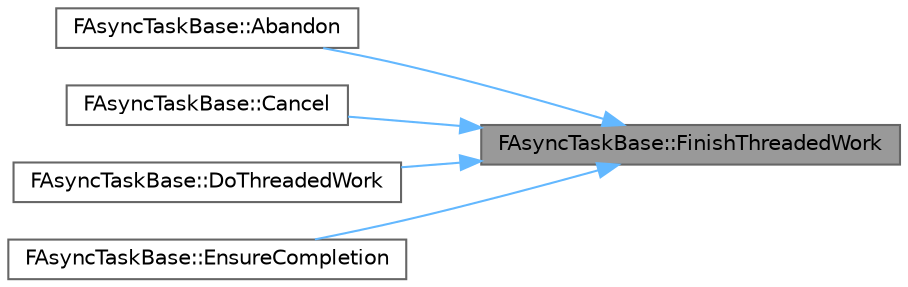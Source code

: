 digraph "FAsyncTaskBase::FinishThreadedWork"
{
 // INTERACTIVE_SVG=YES
 // LATEX_PDF_SIZE
  bgcolor="transparent";
  edge [fontname=Helvetica,fontsize=10,labelfontname=Helvetica,labelfontsize=10];
  node [fontname=Helvetica,fontsize=10,shape=box,height=0.2,width=0.4];
  rankdir="RL";
  Node1 [id="Node000001",label="FAsyncTaskBase::FinishThreadedWork",height=0.2,width=0.4,color="gray40", fillcolor="grey60", style="filled", fontcolor="black",tooltip="Triggers the work completion event, only called from a pool thread."];
  Node1 -> Node2 [id="edge1_Node000001_Node000002",dir="back",color="steelblue1",style="solid",tooltip=" "];
  Node2 [id="Node000002",label="FAsyncTaskBase::Abandon",height=0.2,width=0.4,color="grey40", fillcolor="white", style="filled",URL="$dd/d1f/classFAsyncTaskBase.html#a3c35eb046c147e233985e587733e8c87",tooltip="Always called from the thread pool."];
  Node1 -> Node3 [id="edge2_Node000001_Node000003",dir="back",color="steelblue1",style="solid",tooltip=" "];
  Node3 [id="Node000003",label="FAsyncTaskBase::Cancel",height=0.2,width=0.4,color="grey40", fillcolor="white", style="filled",URL="$dd/d1f/classFAsyncTaskBase.html#aaf2c502e6770f423a76d98231c18ecf9",tooltip="Cancel the task, if possible."];
  Node1 -> Node4 [id="edge3_Node000001_Node000004",dir="back",color="steelblue1",style="solid",tooltip=" "];
  Node4 [id="Node000004",label="FAsyncTaskBase::DoThreadedWork",height=0.2,width=0.4,color="grey40", fillcolor="white", style="filled",URL="$dd/d1f/classFAsyncTaskBase.html#a8ce85722d06850f8683ae350167120ba",tooltip="Performs the work, this is only called from a pool thread."];
  Node1 -> Node5 [id="edge4_Node000001_Node000005",dir="back",color="steelblue1",style="solid",tooltip=" "];
  Node5 [id="Node000005",label="FAsyncTaskBase::EnsureCompletion",height=0.2,width=0.4,color="grey40", fillcolor="white", style="filled",URL="$dd/d1f/classFAsyncTaskBase.html#a44c87f796f4f1da903628b866580e477",tooltip="Wait until the job is complete."];
}
